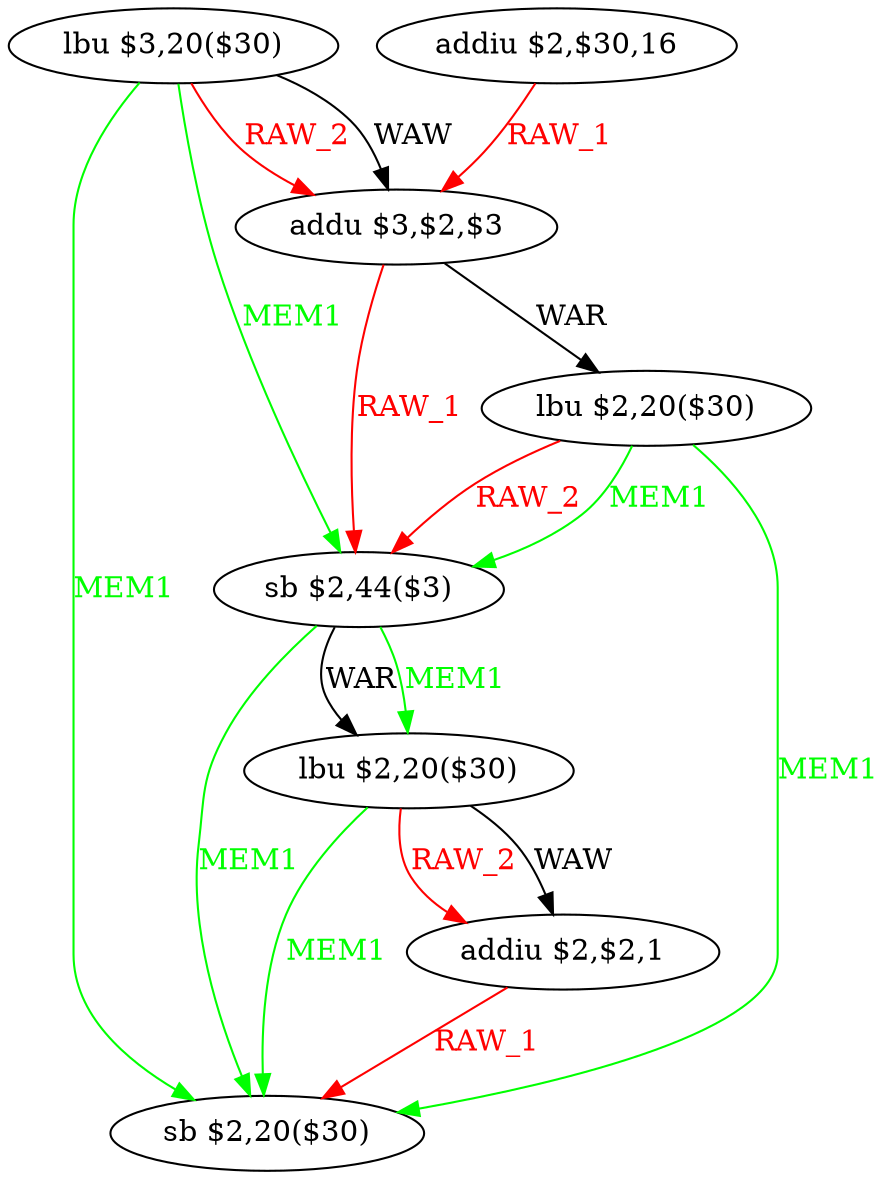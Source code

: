 digraph G1 {
node [shape = ellipse];
i0 [label = "lbu $3,20($30)"] ;
i0 ->  i7 [color = green, fontcolor = green, label= "MEM1"];
i0 ->  i4 [color = green, fontcolor = green, label= "MEM1"];
i0 ->  i2 [color = red, fontcolor = red, label= "RAW_2"];
i0 ->  i2 [label= "WAW"];
i7 [label = "sb $2,20($30)"] ;
i4 [label = "sb $2,44($3)"] ;
i4 ->  i7 [color = green, fontcolor = green, label= "MEM1"];
i4 ->  i5 [label= "WAR"];
i4 ->  i5 [color = green, fontcolor = green, label= "MEM1"];
i5 [label = "lbu $2,20($30)"] ;
i5 ->  i7 [color = green, fontcolor = green, label= "MEM1"];
i5 ->  i6 [color = red, fontcolor = red, label= "RAW_2"];
i5 ->  i6 [label= "WAW"];
i6 [label = "addiu $2,$2,1"] ;
i6 ->  i7 [color = red, fontcolor = red, label= "RAW_1"];
i2 [label = "addu $3,$2,$3"] ;
i2 ->  i4 [color = red, fontcolor = red, label= "RAW_1"];
i2 ->  i3 [label= "WAR"];
i3 [label = "lbu $2,20($30)"] ;
i3 ->  i7 [color = green, fontcolor = green, label= "MEM1"];
i3 ->  i4 [color = red, fontcolor = red, label= "RAW_2"];
i3 ->  i4 [color = green, fontcolor = green, label= "MEM1"];
i1 [label = "addiu $2,$30,16"] ;
i1 ->  i2 [color = red, fontcolor = red, label= "RAW_1"];
}
